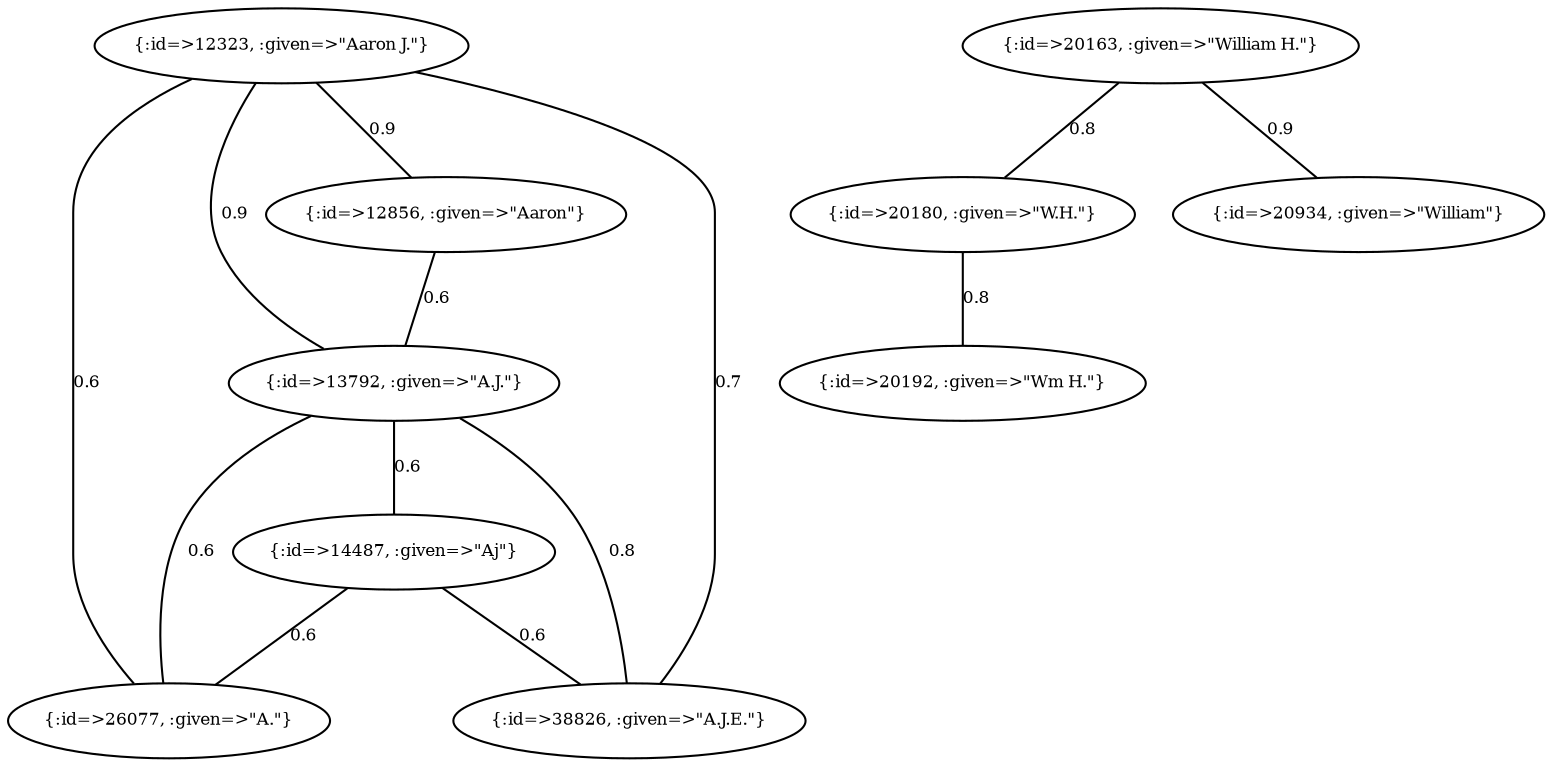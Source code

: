 graph Collector__WeightedGraph {
    "{:id=>12323, :given=>\"Aaron J.\"}" [
        fontsize = 8,
        label = "{:id=>12323, :given=>\"Aaron J.\"}"
    ]

    "{:id=>12856, :given=>\"Aaron\"}" [
        fontsize = 8,
        label = "{:id=>12856, :given=>\"Aaron\"}"
    ]

    "{:id=>13792, :given=>\"A.J.\"}" [
        fontsize = 8,
        label = "{:id=>13792, :given=>\"A.J.\"}"
    ]

    "{:id=>14487, :given=>\"Aj\"}" [
        fontsize = 8,
        label = "{:id=>14487, :given=>\"Aj\"}"
    ]

    "{:id=>20163, :given=>\"William H.\"}" [
        fontsize = 8,
        label = "{:id=>20163, :given=>\"William H.\"}"
    ]

    "{:id=>20180, :given=>\"W.H.\"}" [
        fontsize = 8,
        label = "{:id=>20180, :given=>\"W.H.\"}"
    ]

    "{:id=>20192, :given=>\"Wm H.\"}" [
        fontsize = 8,
        label = "{:id=>20192, :given=>\"Wm H.\"}"
    ]

    "{:id=>20934, :given=>\"William\"}" [
        fontsize = 8,
        label = "{:id=>20934, :given=>\"William\"}"
    ]

    "{:id=>26077, :given=>\"A.\"}" [
        fontsize = 8,
        label = "{:id=>26077, :given=>\"A.\"}"
    ]

    "{:id=>38826, :given=>\"A.J.E.\"}" [
        fontsize = 8,
        label = "{:id=>38826, :given=>\"A.J.E.\"}"
    ]

    "{:id=>12323, :given=>\"Aaron J.\"}" -- "{:id=>12856, :given=>\"Aaron\"}" [
        fontsize = 8,
        label = 0.9
    ]

    "{:id=>12323, :given=>\"Aaron J.\"}" -- "{:id=>13792, :given=>\"A.J.\"}" [
        fontsize = 8,
        label = 0.9
    ]

    "{:id=>12323, :given=>\"Aaron J.\"}" -- "{:id=>26077, :given=>\"A.\"}" [
        fontsize = 8,
        label = 0.6
    ]

    "{:id=>12323, :given=>\"Aaron J.\"}" -- "{:id=>38826, :given=>\"A.J.E.\"}" [
        fontsize = 8,
        label = 0.7
    ]

    "{:id=>12856, :given=>\"Aaron\"}" -- "{:id=>13792, :given=>\"A.J.\"}" [
        fontsize = 8,
        label = 0.6
    ]

    "{:id=>13792, :given=>\"A.J.\"}" -- "{:id=>14487, :given=>\"Aj\"}" [
        fontsize = 8,
        label = 0.6
    ]

    "{:id=>13792, :given=>\"A.J.\"}" -- "{:id=>26077, :given=>\"A.\"}" [
        fontsize = 8,
        label = 0.6
    ]

    "{:id=>13792, :given=>\"A.J.\"}" -- "{:id=>38826, :given=>\"A.J.E.\"}" [
        fontsize = 8,
        label = 0.8
    ]

    "{:id=>14487, :given=>\"Aj\"}" -- "{:id=>26077, :given=>\"A.\"}" [
        fontsize = 8,
        label = 0.6
    ]

    "{:id=>14487, :given=>\"Aj\"}" -- "{:id=>38826, :given=>\"A.J.E.\"}" [
        fontsize = 8,
        label = 0.6
    ]

    "{:id=>20163, :given=>\"William H.\"}" -- "{:id=>20180, :given=>\"W.H.\"}" [
        fontsize = 8,
        label = 0.8
    ]

    "{:id=>20163, :given=>\"William H.\"}" -- "{:id=>20934, :given=>\"William\"}" [
        fontsize = 8,
        label = 0.9
    ]

    "{:id=>20180, :given=>\"W.H.\"}" -- "{:id=>20192, :given=>\"Wm H.\"}" [
        fontsize = 8,
        label = 0.8
    ]
}
